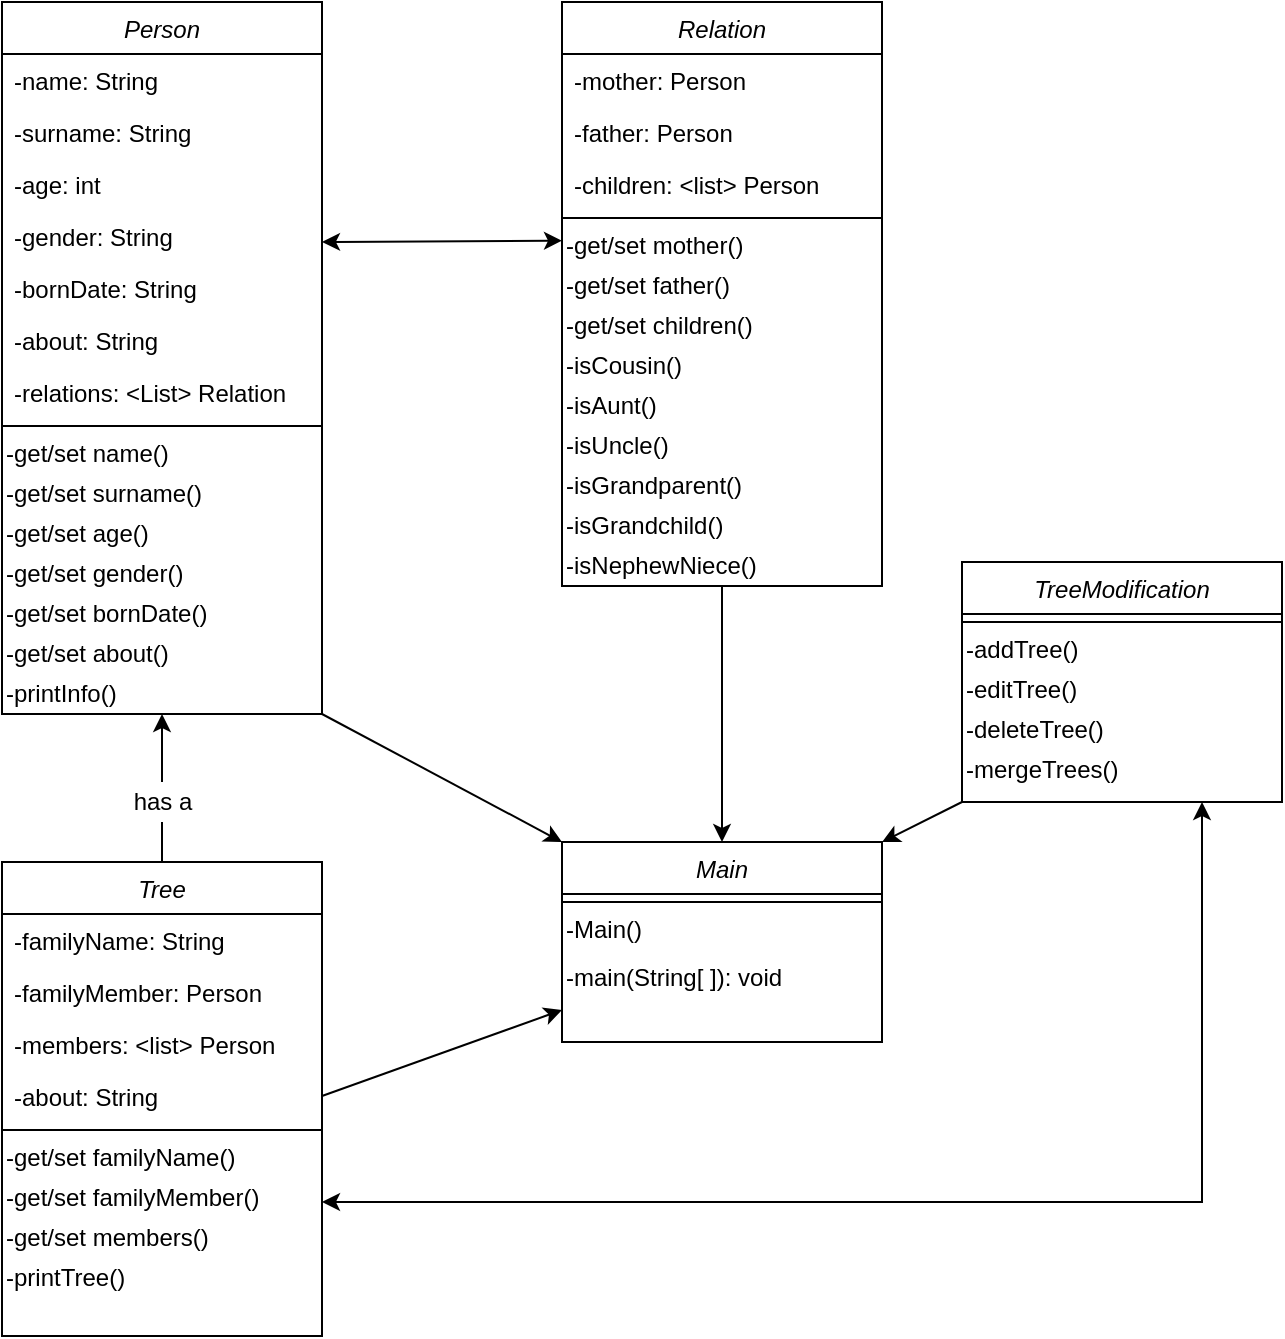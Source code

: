 <mxfile version="15.9.1" type="device"><diagram id="C5RBs43oDa-KdzZeNtuy" name="Page-1"><mxGraphModel dx="1422" dy="752" grid="1" gridSize="10" guides="1" tooltips="1" connect="1" arrows="1" fold="1" page="1" pageScale="1" pageWidth="827" pageHeight="1169" math="0" shadow="0"><root><mxCell id="WIyWlLk6GJQsqaUBKTNV-0"/><mxCell id="WIyWlLk6GJQsqaUBKTNV-1" parent="WIyWlLk6GJQsqaUBKTNV-0"/><mxCell id="42_emJxvxAhbHRSuKB9Q-0" style="rounded=0;orthogonalLoop=1;jettySize=auto;html=1;exitX=1;exitY=1;exitDx=0;exitDy=0;entryX=0;entryY=0;entryDx=0;entryDy=0;" edge="1" parent="WIyWlLk6GJQsqaUBKTNV-1" source="zkfFHV4jXpPFQw0GAbJ--0" target="B8pimIF5Oj8HvOyjMVgO-47"><mxGeometry relative="1" as="geometry"><mxPoint x="280" y="390" as="targetPoint"/></mxGeometry></mxCell><mxCell id="zkfFHV4jXpPFQw0GAbJ--0" value="Person" style="swimlane;fontStyle=2;align=center;verticalAlign=top;childLayout=stackLayout;horizontal=1;startSize=26;horizontalStack=0;resizeParent=1;resizeLast=0;collapsible=1;marginBottom=0;rounded=0;shadow=0;strokeWidth=1;" parent="WIyWlLk6GJQsqaUBKTNV-1" vertex="1"><mxGeometry x="40" y="40" width="160" height="356" as="geometry"><mxRectangle x="230" y="140" width="160" height="26" as="alternateBounds"/></mxGeometry></mxCell><mxCell id="zkfFHV4jXpPFQw0GAbJ--1" value="-name: String" style="text;align=left;verticalAlign=top;spacingLeft=4;spacingRight=4;overflow=hidden;rotatable=0;points=[[0,0.5],[1,0.5]];portConstraint=eastwest;" parent="zkfFHV4jXpPFQw0GAbJ--0" vertex="1"><mxGeometry y="26" width="160" height="26" as="geometry"/></mxCell><mxCell id="B8pimIF5Oj8HvOyjMVgO-60" value="-surname: String" style="text;align=left;verticalAlign=top;spacingLeft=4;spacingRight=4;overflow=hidden;rotatable=0;points=[[0,0.5],[1,0.5]];portConstraint=eastwest;" parent="zkfFHV4jXpPFQw0GAbJ--0" vertex="1"><mxGeometry y="52" width="160" height="26" as="geometry"/></mxCell><mxCell id="zkfFHV4jXpPFQw0GAbJ--2" value="-age: int" style="text;align=left;verticalAlign=top;spacingLeft=4;spacingRight=4;overflow=hidden;rotatable=0;points=[[0,0.5],[1,0.5]];portConstraint=eastwest;rounded=0;shadow=0;html=0;" parent="zkfFHV4jXpPFQw0GAbJ--0" vertex="1"><mxGeometry y="78" width="160" height="26" as="geometry"/></mxCell><mxCell id="B8pimIF5Oj8HvOyjMVgO-14" value="-gender: String" style="text;align=left;verticalAlign=top;spacingLeft=4;spacingRight=4;overflow=hidden;rotatable=0;points=[[0,0.5],[1,0.5]];portConstraint=eastwest;rounded=0;shadow=0;html=0;" parent="zkfFHV4jXpPFQw0GAbJ--0" vertex="1"><mxGeometry y="104" width="160" height="26" as="geometry"/></mxCell><mxCell id="B8pimIF5Oj8HvOyjMVgO-13" value="-bornDate: String" style="text;align=left;verticalAlign=top;spacingLeft=4;spacingRight=4;overflow=hidden;rotatable=0;points=[[0,0.5],[1,0.5]];portConstraint=eastwest;rounded=0;shadow=0;html=0;" parent="zkfFHV4jXpPFQw0GAbJ--0" vertex="1"><mxGeometry y="130" width="160" height="26" as="geometry"/></mxCell><mxCell id="B8pimIF5Oj8HvOyjMVgO-15" value="-about: String" style="text;align=left;verticalAlign=top;spacingLeft=4;spacingRight=4;overflow=hidden;rotatable=0;points=[[0,0.5],[1,0.5]];portConstraint=eastwest;rounded=0;shadow=0;html=0;" parent="zkfFHV4jXpPFQw0GAbJ--0" vertex="1"><mxGeometry y="156" width="160" height="26" as="geometry"/></mxCell><mxCell id="42_emJxvxAhbHRSuKB9Q-19" value="-relations: &lt;List&gt; Relation" style="text;align=left;verticalAlign=top;spacingLeft=4;spacingRight=4;overflow=hidden;rotatable=0;points=[[0,0.5],[1,0.5]];portConstraint=eastwest;rounded=0;shadow=0;html=0;" vertex="1" parent="zkfFHV4jXpPFQw0GAbJ--0"><mxGeometry y="182" width="160" height="26" as="geometry"/></mxCell><mxCell id="zkfFHV4jXpPFQw0GAbJ--4" value="" style="line;html=1;strokeWidth=1;align=left;verticalAlign=middle;spacingTop=-1;spacingLeft=3;spacingRight=3;rotatable=0;labelPosition=right;points=[];portConstraint=eastwest;" parent="zkfFHV4jXpPFQw0GAbJ--0" vertex="1"><mxGeometry y="208" width="160" height="8" as="geometry"/></mxCell><mxCell id="B8pimIF5Oj8HvOyjMVgO-16" value="&lt;div&gt;-get/set name()&lt;/div&gt;" style="text;html=1;align=left;verticalAlign=middle;resizable=0;points=[];autosize=1;strokeColor=none;fillColor=none;" parent="zkfFHV4jXpPFQw0GAbJ--0" vertex="1"><mxGeometry y="216" width="160" height="20" as="geometry"/></mxCell><mxCell id="B8pimIF5Oj8HvOyjMVgO-61" value="&lt;div&gt;-get/set surname()&lt;/div&gt;" style="text;html=1;align=left;verticalAlign=middle;resizable=0;points=[];autosize=1;strokeColor=none;fillColor=none;" parent="zkfFHV4jXpPFQw0GAbJ--0" vertex="1"><mxGeometry y="236" width="160" height="20" as="geometry"/></mxCell><mxCell id="B8pimIF5Oj8HvOyjMVgO-17" value="&lt;div&gt;-get/set age()&lt;/div&gt;" style="text;html=1;align=left;verticalAlign=middle;resizable=0;points=[];autosize=1;strokeColor=none;fillColor=none;" parent="zkfFHV4jXpPFQw0GAbJ--0" vertex="1"><mxGeometry y="256" width="160" height="20" as="geometry"/></mxCell><mxCell id="B8pimIF5Oj8HvOyjMVgO-18" value="&lt;div&gt;-get/set gender()&lt;/div&gt;" style="text;html=1;align=left;verticalAlign=middle;resizable=0;points=[];autosize=1;strokeColor=none;fillColor=none;" parent="zkfFHV4jXpPFQw0GAbJ--0" vertex="1"><mxGeometry y="276" width="160" height="20" as="geometry"/></mxCell><mxCell id="B8pimIF5Oj8HvOyjMVgO-26" value="&lt;div&gt;-get/set bornDate()&lt;/div&gt;" style="text;html=1;align=left;verticalAlign=middle;resizable=0;points=[];autosize=1;strokeColor=none;fillColor=none;" parent="zkfFHV4jXpPFQw0GAbJ--0" vertex="1"><mxGeometry y="296" width="160" height="20" as="geometry"/></mxCell><mxCell id="B8pimIF5Oj8HvOyjMVgO-21" value="&lt;div&gt;-get/set about()&lt;/div&gt;" style="text;html=1;align=left;verticalAlign=middle;resizable=0;points=[];autosize=1;strokeColor=none;fillColor=none;" parent="zkfFHV4jXpPFQw0GAbJ--0" vertex="1"><mxGeometry y="316" width="160" height="20" as="geometry"/></mxCell><mxCell id="B8pimIF5Oj8HvOyjMVgO-44" value="&lt;div&gt;-printInfo()&lt;/div&gt;" style="text;html=1;align=left;verticalAlign=middle;resizable=0;points=[];autosize=1;strokeColor=none;fillColor=none;" parent="zkfFHV4jXpPFQw0GAbJ--0" vertex="1"><mxGeometry y="336" width="160" height="20" as="geometry"/></mxCell><mxCell id="42_emJxvxAhbHRSuKB9Q-1" style="edgeStyle=none;rounded=0;orthogonalLoop=1;jettySize=auto;html=1;exitX=0.5;exitY=1;exitDx=0;exitDy=0;entryX=0.5;entryY=0;entryDx=0;entryDy=0;exitPerimeter=0;" edge="1" parent="WIyWlLk6GJQsqaUBKTNV-1" source="B8pimIF5Oj8HvOyjMVgO-41" target="B8pimIF5Oj8HvOyjMVgO-47"><mxGeometry relative="1" as="geometry"/></mxCell><mxCell id="B8pimIF5Oj8HvOyjMVgO-5" value="Relation" style="swimlane;fontStyle=2;align=center;verticalAlign=top;childLayout=stackLayout;horizontal=1;startSize=26;horizontalStack=0;resizeParent=1;resizeLast=0;collapsible=1;marginBottom=0;rounded=0;shadow=0;strokeWidth=1;" parent="WIyWlLk6GJQsqaUBKTNV-1" vertex="1"><mxGeometry x="320" y="40" width="160" height="292" as="geometry"><mxRectangle x="230" y="140" width="160" height="26" as="alternateBounds"/></mxGeometry></mxCell><mxCell id="B8pimIF5Oj8HvOyjMVgO-9" value="-mother: Person" style="text;align=left;verticalAlign=top;spacingLeft=4;spacingRight=4;overflow=hidden;rotatable=0;points=[[0,0.5],[1,0.5]];portConstraint=eastwest;rounded=0;shadow=0;html=0;" parent="B8pimIF5Oj8HvOyjMVgO-5" vertex="1"><mxGeometry y="26" width="160" height="26" as="geometry"/></mxCell><mxCell id="B8pimIF5Oj8HvOyjMVgO-10" value="-father: Person" style="text;align=left;verticalAlign=top;spacingLeft=4;spacingRight=4;overflow=hidden;rotatable=0;points=[[0,0.5],[1,0.5]];portConstraint=eastwest;rounded=0;shadow=0;html=0;" parent="B8pimIF5Oj8HvOyjMVgO-5" vertex="1"><mxGeometry y="52" width="160" height="26" as="geometry"/></mxCell><mxCell id="B8pimIF5Oj8HvOyjMVgO-11" value="-children: &lt;list&gt; Person" style="text;align=left;verticalAlign=top;spacingLeft=4;spacingRight=4;overflow=hidden;rotatable=0;points=[[0,0.5],[1,0.5]];portConstraint=eastwest;rounded=0;shadow=0;html=0;" parent="B8pimIF5Oj8HvOyjMVgO-5" vertex="1"><mxGeometry y="78" width="160" height="26" as="geometry"/></mxCell><mxCell id="B8pimIF5Oj8HvOyjMVgO-12" value="" style="line;html=1;strokeWidth=1;align=left;verticalAlign=middle;spacingTop=-1;spacingLeft=3;spacingRight=3;rotatable=0;labelPosition=right;points=[];portConstraint=eastwest;" parent="B8pimIF5Oj8HvOyjMVgO-5" vertex="1"><mxGeometry y="104" width="160" height="8" as="geometry"/></mxCell><mxCell id="B8pimIF5Oj8HvOyjMVgO-31" value="&lt;div&gt;-get/set mother()&lt;/div&gt;" style="text;html=1;align=left;verticalAlign=middle;resizable=0;points=[];autosize=1;strokeColor=none;fillColor=none;" parent="B8pimIF5Oj8HvOyjMVgO-5" vertex="1"><mxGeometry y="112" width="160" height="20" as="geometry"/></mxCell><mxCell id="B8pimIF5Oj8HvOyjMVgO-32" value="&lt;div&gt;-get/set father()&lt;/div&gt;" style="text;html=1;align=left;verticalAlign=middle;resizable=0;points=[];autosize=1;strokeColor=none;fillColor=none;" parent="B8pimIF5Oj8HvOyjMVgO-5" vertex="1"><mxGeometry y="132" width="160" height="20" as="geometry"/></mxCell><mxCell id="B8pimIF5Oj8HvOyjMVgO-34" value="&lt;div&gt;-get/set children()&lt;/div&gt;" style="text;html=1;align=left;verticalAlign=middle;resizable=0;points=[];autosize=1;strokeColor=none;fillColor=none;" parent="B8pimIF5Oj8HvOyjMVgO-5" vertex="1"><mxGeometry y="152" width="160" height="20" as="geometry"/></mxCell><mxCell id="B8pimIF5Oj8HvOyjMVgO-35" value="&lt;div&gt;-isCousin()&lt;/div&gt;" style="text;html=1;align=left;verticalAlign=middle;resizable=0;points=[];autosize=1;strokeColor=none;fillColor=none;" parent="B8pimIF5Oj8HvOyjMVgO-5" vertex="1"><mxGeometry y="172" width="160" height="20" as="geometry"/></mxCell><mxCell id="B8pimIF5Oj8HvOyjMVgO-38" value="&lt;div&gt;-isAunt()&lt;/div&gt;" style="text;html=1;align=left;verticalAlign=middle;resizable=0;points=[];autosize=1;strokeColor=none;fillColor=none;" parent="B8pimIF5Oj8HvOyjMVgO-5" vertex="1"><mxGeometry y="192" width="160" height="20" as="geometry"/></mxCell><mxCell id="B8pimIF5Oj8HvOyjMVgO-37" value="&lt;div&gt;-isUncle()&lt;/div&gt;" style="text;html=1;align=left;verticalAlign=middle;resizable=0;points=[];autosize=1;strokeColor=none;fillColor=none;" parent="B8pimIF5Oj8HvOyjMVgO-5" vertex="1"><mxGeometry y="212" width="160" height="20" as="geometry"/></mxCell><mxCell id="B8pimIF5Oj8HvOyjMVgO-39" value="&lt;div&gt;-isGrandparent()&lt;/div&gt;" style="text;html=1;align=left;verticalAlign=middle;resizable=0;points=[];autosize=1;strokeColor=none;fillColor=none;" parent="B8pimIF5Oj8HvOyjMVgO-5" vertex="1"><mxGeometry y="232" width="160" height="20" as="geometry"/></mxCell><mxCell id="B8pimIF5Oj8HvOyjMVgO-40" value="&lt;div&gt;-isGrandchild()&lt;/div&gt;" style="text;html=1;align=left;verticalAlign=middle;resizable=0;points=[];autosize=1;strokeColor=none;fillColor=none;" parent="B8pimIF5Oj8HvOyjMVgO-5" vertex="1"><mxGeometry y="252" width="160" height="20" as="geometry"/></mxCell><mxCell id="B8pimIF5Oj8HvOyjMVgO-41" value="&lt;div&gt;-isNephewNiece()&lt;/div&gt;" style="text;html=1;align=left;verticalAlign=middle;resizable=0;points=[];autosize=1;strokeColor=none;fillColor=none;" parent="B8pimIF5Oj8HvOyjMVgO-5" vertex="1"><mxGeometry y="272" width="160" height="20" as="geometry"/></mxCell><mxCell id="B8pimIF5Oj8HvOyjMVgO-47" value="Main" style="swimlane;fontStyle=2;align=center;verticalAlign=top;childLayout=stackLayout;horizontal=1;startSize=26;horizontalStack=0;resizeParent=1;resizeLast=0;collapsible=1;marginBottom=0;rounded=0;shadow=0;strokeWidth=1;" parent="WIyWlLk6GJQsqaUBKTNV-1" vertex="1"><mxGeometry x="320" y="460" width="160" height="100" as="geometry"><mxRectangle x="230" y="140" width="160" height="26" as="alternateBounds"/></mxGeometry></mxCell><mxCell id="B8pimIF5Oj8HvOyjMVgO-53" value="" style="line;html=1;strokeWidth=1;align=left;verticalAlign=middle;spacingTop=-1;spacingLeft=3;spacingRight=3;rotatable=0;labelPosition=right;points=[];portConstraint=eastwest;" parent="B8pimIF5Oj8HvOyjMVgO-47" vertex="1"><mxGeometry y="26" width="160" height="8" as="geometry"/></mxCell><mxCell id="B8pimIF5Oj8HvOyjMVgO-59" value="&lt;div&gt;-Main()&lt;/div&gt;" style="text;html=1;align=left;verticalAlign=middle;resizable=0;points=[];autosize=1;strokeColor=none;fillColor=none;" parent="B8pimIF5Oj8HvOyjMVgO-47" vertex="1"><mxGeometry y="34" width="160" height="20" as="geometry"/></mxCell><mxCell id="B8pimIF5Oj8HvOyjMVgO-76" value="&lt;div&gt;-main(String[ ]): void&lt;br&gt;&lt;/div&gt;" style="text;whiteSpace=wrap;html=1;" parent="B8pimIF5Oj8HvOyjMVgO-47" vertex="1"><mxGeometry y="54" width="160" height="30" as="geometry"/></mxCell><mxCell id="42_emJxvxAhbHRSuKB9Q-6" style="edgeStyle=none;rounded=0;orthogonalLoop=1;jettySize=auto;html=1;entryX=0.5;entryY=1;entryDx=0;entryDy=0;" edge="1" parent="WIyWlLk6GJQsqaUBKTNV-1" source="B8pimIF5Oj8HvOyjMVgO-66" target="zkfFHV4jXpPFQw0GAbJ--0"><mxGeometry relative="1" as="geometry"/></mxCell><mxCell id="B8pimIF5Oj8HvOyjMVgO-66" value="Tree" style="swimlane;fontStyle=2;align=center;verticalAlign=top;childLayout=stackLayout;horizontal=1;startSize=26;horizontalStack=0;resizeParent=1;resizeLast=0;collapsible=1;marginBottom=0;rounded=0;shadow=0;strokeWidth=1;" parent="WIyWlLk6GJQsqaUBKTNV-1" vertex="1"><mxGeometry x="40" y="470" width="160" height="237" as="geometry"><mxRectangle x="230" y="140" width="160" height="26" as="alternateBounds"/></mxGeometry></mxCell><mxCell id="B8pimIF5Oj8HvOyjMVgO-67" value="-familyName: String" style="text;align=left;verticalAlign=top;spacingLeft=4;spacingRight=4;overflow=hidden;rotatable=0;points=[[0,0.5],[1,0.5]];portConstraint=eastwest;" parent="B8pimIF5Oj8HvOyjMVgO-66" vertex="1"><mxGeometry y="26" width="160" height="26" as="geometry"/></mxCell><mxCell id="B8pimIF5Oj8HvOyjMVgO-68" value="-familyMember: Person" style="text;align=left;verticalAlign=top;spacingLeft=4;spacingRight=4;overflow=hidden;rotatable=0;points=[[0,0.5],[1,0.5]];portConstraint=eastwest;" parent="B8pimIF5Oj8HvOyjMVgO-66" vertex="1"><mxGeometry y="52" width="160" height="26" as="geometry"/></mxCell><mxCell id="B8pimIF5Oj8HvOyjMVgO-69" value="-members: &lt;list&gt; Person" style="text;align=left;verticalAlign=top;spacingLeft=4;spacingRight=4;overflow=hidden;rotatable=0;points=[[0,0.5],[1,0.5]];portConstraint=eastwest;" parent="B8pimIF5Oj8HvOyjMVgO-66" vertex="1"><mxGeometry y="78" width="160" height="26" as="geometry"/></mxCell><mxCell id="B8pimIF5Oj8HvOyjMVgO-70" value="-about: String" style="text;align=left;verticalAlign=top;spacingLeft=4;spacingRight=4;overflow=hidden;rotatable=0;points=[[0,0.5],[1,0.5]];portConstraint=eastwest;rounded=0;shadow=0;html=0;" parent="B8pimIF5Oj8HvOyjMVgO-66" vertex="1"><mxGeometry y="104" width="160" height="26" as="geometry"/></mxCell><mxCell id="B8pimIF5Oj8HvOyjMVgO-71" value="" style="line;html=1;strokeWidth=1;align=left;verticalAlign=middle;spacingTop=-1;spacingLeft=3;spacingRight=3;rotatable=0;labelPosition=right;points=[];portConstraint=eastwest;" parent="B8pimIF5Oj8HvOyjMVgO-66" vertex="1"><mxGeometry y="130" width="160" height="8" as="geometry"/></mxCell><mxCell id="B8pimIF5Oj8HvOyjMVgO-72" value="&lt;div&gt;-get/set familyName()&lt;/div&gt;" style="text;html=1;align=left;verticalAlign=middle;resizable=0;points=[];autosize=1;strokeColor=none;fillColor=none;" parent="B8pimIF5Oj8HvOyjMVgO-66" vertex="1"><mxGeometry y="138" width="160" height="20" as="geometry"/></mxCell><mxCell id="B8pimIF5Oj8HvOyjMVgO-73" value="&lt;div&gt;-get/set familyMember()&lt;/div&gt;" style="text;html=1;align=left;verticalAlign=middle;resizable=0;points=[];autosize=1;strokeColor=none;fillColor=none;" parent="B8pimIF5Oj8HvOyjMVgO-66" vertex="1"><mxGeometry y="158" width="160" height="20" as="geometry"/></mxCell><mxCell id="B8pimIF5Oj8HvOyjMVgO-74" value="&lt;div&gt;-get/set members()&lt;/div&gt;" style="text;html=1;align=left;verticalAlign=middle;resizable=0;points=[];autosize=1;strokeColor=none;fillColor=none;" parent="B8pimIF5Oj8HvOyjMVgO-66" vertex="1"><mxGeometry y="178" width="160" height="20" as="geometry"/></mxCell><mxCell id="B8pimIF5Oj8HvOyjMVgO-75" value="&lt;div&gt;-printTree()&lt;/div&gt;" style="text;html=1;align=left;verticalAlign=middle;resizable=0;points=[];autosize=1;strokeColor=none;fillColor=none;" parent="B8pimIF5Oj8HvOyjMVgO-66" vertex="1"><mxGeometry y="198" width="160" height="20" as="geometry"/></mxCell><mxCell id="42_emJxvxAhbHRSuKB9Q-2" style="edgeStyle=none;rounded=0;orthogonalLoop=1;jettySize=auto;html=1;exitX=0;exitY=1;exitDx=0;exitDy=0;entryX=1;entryY=0;entryDx=0;entryDy=0;" edge="1" parent="WIyWlLk6GJQsqaUBKTNV-1" source="B8pimIF5Oj8HvOyjMVgO-77" target="B8pimIF5Oj8HvOyjMVgO-47"><mxGeometry relative="1" as="geometry"/></mxCell><mxCell id="B8pimIF5Oj8HvOyjMVgO-77" value="TreeModification" style="swimlane;fontStyle=2;align=center;verticalAlign=top;childLayout=stackLayout;horizontal=1;startSize=26;horizontalStack=0;resizeParent=1;resizeLast=0;collapsible=1;marginBottom=0;rounded=0;shadow=0;strokeWidth=1;" parent="WIyWlLk6GJQsqaUBKTNV-1" vertex="1"><mxGeometry x="520" y="320" width="160" height="120" as="geometry"><mxRectangle x="230" y="140" width="160" height="26" as="alternateBounds"/></mxGeometry></mxCell><mxCell id="B8pimIF5Oj8HvOyjMVgO-81" value="" style="line;html=1;strokeWidth=1;align=left;verticalAlign=middle;spacingTop=-1;spacingLeft=3;spacingRight=3;rotatable=0;labelPosition=right;points=[];portConstraint=eastwest;" parent="B8pimIF5Oj8HvOyjMVgO-77" vertex="1"><mxGeometry y="26" width="160" height="8" as="geometry"/></mxCell><mxCell id="B8pimIF5Oj8HvOyjMVgO-82" value="&lt;div&gt;-addTree()&lt;/div&gt;" style="text;html=1;align=left;verticalAlign=middle;resizable=0;points=[];autosize=1;strokeColor=none;fillColor=none;" parent="B8pimIF5Oj8HvOyjMVgO-77" vertex="1"><mxGeometry y="34" width="160" height="20" as="geometry"/></mxCell><mxCell id="B8pimIF5Oj8HvOyjMVgO-83" value="&lt;div&gt;-editTree()&lt;/div&gt;" style="text;html=1;align=left;verticalAlign=middle;resizable=0;points=[];autosize=1;strokeColor=none;fillColor=none;" parent="B8pimIF5Oj8HvOyjMVgO-77" vertex="1"><mxGeometry y="54" width="160" height="20" as="geometry"/></mxCell><mxCell id="B8pimIF5Oj8HvOyjMVgO-84" value="&lt;div&gt;-deleteTree()&lt;/div&gt;" style="text;html=1;align=left;verticalAlign=middle;resizable=0;points=[];autosize=1;strokeColor=none;fillColor=none;" parent="B8pimIF5Oj8HvOyjMVgO-77" vertex="1"><mxGeometry y="74" width="160" height="20" as="geometry"/></mxCell><mxCell id="B8pimIF5Oj8HvOyjMVgO-85" value="&lt;div&gt;-mergeTrees()&lt;/div&gt;" style="text;html=1;align=left;verticalAlign=middle;resizable=0;points=[];autosize=1;strokeColor=none;fillColor=none;" parent="B8pimIF5Oj8HvOyjMVgO-77" vertex="1"><mxGeometry y="94" width="160" height="20" as="geometry"/></mxCell><mxCell id="42_emJxvxAhbHRSuKB9Q-3" style="edgeStyle=none;rounded=0;orthogonalLoop=1;jettySize=auto;html=1;exitX=1;exitY=0.5;exitDx=0;exitDy=0;entryX=0;entryY=1;entryDx=0;entryDy=0;" edge="1" parent="WIyWlLk6GJQsqaUBKTNV-1" source="B8pimIF5Oj8HvOyjMVgO-70" target="B8pimIF5Oj8HvOyjMVgO-76"><mxGeometry relative="1" as="geometry"/></mxCell><mxCell id="42_emJxvxAhbHRSuKB9Q-7" value="has a" style="text;html=1;align=center;verticalAlign=middle;resizable=0;points=[];autosize=1;strokeColor=none;fillColor=default;" vertex="1" parent="WIyWlLk6GJQsqaUBKTNV-1"><mxGeometry x="95" y="430" width="50" height="20" as="geometry"/></mxCell><mxCell id="42_emJxvxAhbHRSuKB9Q-20" value="" style="endArrow=classic;startArrow=classic;html=1;rounded=0;entryX=0;entryY=0.367;entryDx=0;entryDy=0;exitX=1;exitY=0.615;exitDx=0;exitDy=0;exitPerimeter=0;entryPerimeter=0;" edge="1" parent="WIyWlLk6GJQsqaUBKTNV-1" source="B8pimIF5Oj8HvOyjMVgO-14" target="B8pimIF5Oj8HvOyjMVgO-31"><mxGeometry width="50" height="50" relative="1" as="geometry"><mxPoint x="240" y="250" as="sourcePoint"/><mxPoint x="290" y="200" as="targetPoint"/></mxGeometry></mxCell><mxCell id="42_emJxvxAhbHRSuKB9Q-24" value="" style="endArrow=classic;startArrow=classic;html=1;rounded=0;entryX=0.75;entryY=1;entryDx=0;entryDy=0;" edge="1" parent="WIyWlLk6GJQsqaUBKTNV-1" target="B8pimIF5Oj8HvOyjMVgO-77"><mxGeometry width="50" height="50" relative="1" as="geometry"><mxPoint x="200" y="640" as="sourcePoint"/><mxPoint x="680" y="332" as="targetPoint"/><Array as="points"><mxPoint x="640" y="640"/></Array></mxGeometry></mxCell></root></mxGraphModel></diagram></mxfile>